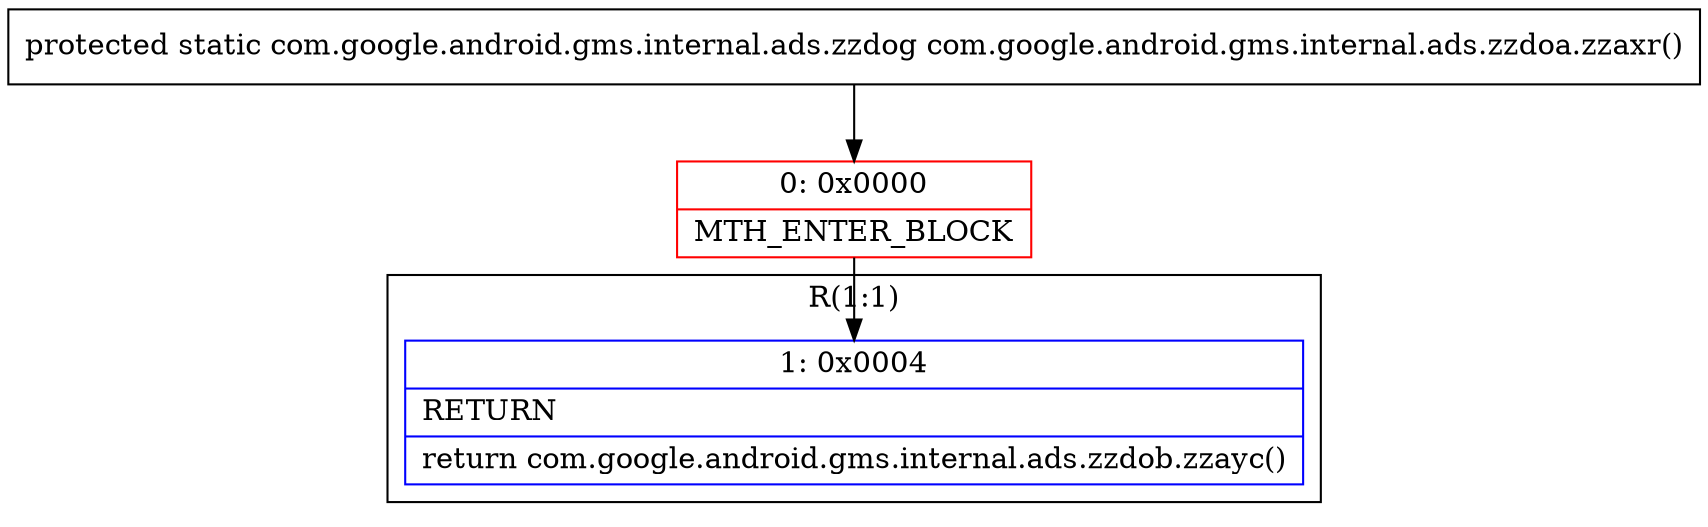 digraph "CFG forcom.google.android.gms.internal.ads.zzdoa.zzaxr()Lcom\/google\/android\/gms\/internal\/ads\/zzdog;" {
subgraph cluster_Region_410094849 {
label = "R(1:1)";
node [shape=record,color=blue];
Node_1 [shape=record,label="{1\:\ 0x0004|RETURN\l|return com.google.android.gms.internal.ads.zzdob.zzayc()\l}"];
}
Node_0 [shape=record,color=red,label="{0\:\ 0x0000|MTH_ENTER_BLOCK\l}"];
MethodNode[shape=record,label="{protected static com.google.android.gms.internal.ads.zzdog com.google.android.gms.internal.ads.zzdoa.zzaxr() }"];
MethodNode -> Node_0;
Node_0 -> Node_1;
}

